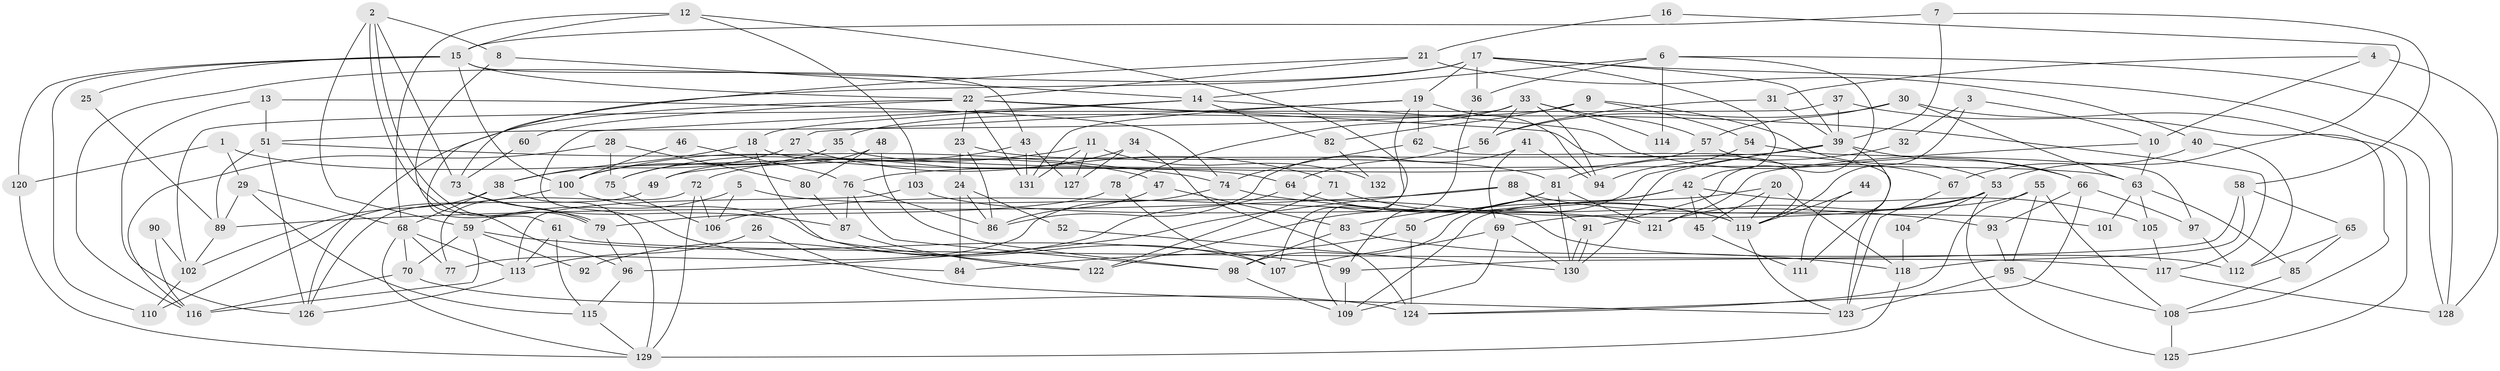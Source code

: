 // coarse degree distribution, {10: 0.023809523809523808, 17: 0.023809523809523808, 5: 0.16666666666666666, 3: 0.19047619047619047, 16: 0.023809523809523808, 13: 0.023809523809523808, 4: 0.11904761904761904, 9: 0.09523809523809523, 12: 0.023809523809523808, 23: 0.023809523809523808, 8: 0.047619047619047616, 7: 0.07142857142857142, 2: 0.07142857142857142, 6: 0.07142857142857142, 11: 0.023809523809523808}
// Generated by graph-tools (version 1.1) at 2025/18/03/04/25 18:18:30]
// undirected, 132 vertices, 264 edges
graph export_dot {
graph [start="1"]
  node [color=gray90,style=filled];
  1;
  2;
  3;
  4;
  5;
  6;
  7;
  8;
  9;
  10;
  11;
  12;
  13;
  14;
  15;
  16;
  17;
  18;
  19;
  20;
  21;
  22;
  23;
  24;
  25;
  26;
  27;
  28;
  29;
  30;
  31;
  32;
  33;
  34;
  35;
  36;
  37;
  38;
  39;
  40;
  41;
  42;
  43;
  44;
  45;
  46;
  47;
  48;
  49;
  50;
  51;
  52;
  53;
  54;
  55;
  56;
  57;
  58;
  59;
  60;
  61;
  62;
  63;
  64;
  65;
  66;
  67;
  68;
  69;
  70;
  71;
  72;
  73;
  74;
  75;
  76;
  77;
  78;
  79;
  80;
  81;
  82;
  83;
  84;
  85;
  86;
  87;
  88;
  89;
  90;
  91;
  92;
  93;
  94;
  95;
  96;
  97;
  98;
  99;
  100;
  101;
  102;
  103;
  104;
  105;
  106;
  107;
  108;
  109;
  110;
  111;
  112;
  113;
  114;
  115;
  116;
  117;
  118;
  119;
  120;
  121;
  122;
  123;
  124;
  125;
  126;
  127;
  128;
  129;
  130;
  131;
  132;
  1 -- 29;
  1 -- 47;
  1 -- 120;
  2 -- 73;
  2 -- 79;
  2 -- 79;
  2 -- 8;
  2 -- 59;
  3 -- 119;
  3 -- 10;
  3 -- 32;
  4 -- 10;
  4 -- 31;
  4 -- 128;
  5 -- 59;
  5 -- 112;
  5 -- 106;
  6 -- 14;
  6 -- 128;
  6 -- 36;
  6 -- 91;
  6 -- 114;
  7 -- 39;
  7 -- 58;
  7 -- 15;
  8 -- 96;
  8 -- 14;
  9 -- 53;
  9 -- 35;
  9 -- 54;
  9 -- 82;
  10 -- 121;
  10 -- 63;
  11 -- 127;
  11 -- 100;
  11 -- 131;
  11 -- 132;
  12 -- 68;
  12 -- 109;
  12 -- 15;
  12 -- 103;
  13 -- 126;
  13 -- 51;
  13 -- 74;
  14 -- 18;
  14 -- 66;
  14 -- 82;
  14 -- 84;
  15 -- 22;
  15 -- 25;
  15 -- 43;
  15 -- 100;
  15 -- 110;
  15 -- 120;
  16 -- 21;
  16 -- 53;
  17 -- 42;
  17 -- 39;
  17 -- 19;
  17 -- 36;
  17 -- 61;
  17 -- 116;
  17 -- 128;
  18 -- 122;
  18 -- 38;
  18 -- 64;
  19 -- 131;
  19 -- 27;
  19 -- 62;
  19 -- 94;
  19 -- 107;
  20 -- 109;
  20 -- 119;
  20 -- 45;
  20 -- 118;
  21 -- 40;
  21 -- 22;
  21 -- 73;
  22 -- 23;
  22 -- 60;
  22 -- 117;
  22 -- 119;
  22 -- 126;
  22 -- 131;
  23 -- 86;
  23 -- 81;
  23 -- 24;
  24 -- 84;
  24 -- 52;
  24 -- 86;
  25 -- 89;
  26 -- 123;
  26 -- 113;
  27 -- 38;
  27 -- 71;
  28 -- 75;
  28 -- 116;
  28 -- 80;
  29 -- 115;
  29 -- 68;
  29 -- 89;
  30 -- 125;
  30 -- 56;
  30 -- 57;
  30 -- 63;
  31 -- 39;
  31 -- 56;
  32 -- 81;
  33 -- 78;
  33 -- 51;
  33 -- 56;
  33 -- 57;
  33 -- 94;
  33 -- 114;
  34 -- 124;
  34 -- 72;
  34 -- 127;
  35 -- 100;
  35 -- 75;
  35 -- 63;
  36 -- 99;
  37 -- 102;
  37 -- 108;
  37 -- 39;
  38 -- 129;
  38 -- 68;
  38 -- 102;
  39 -- 130;
  39 -- 49;
  39 -- 50;
  39 -- 66;
  39 -- 111;
  40 -- 67;
  40 -- 112;
  41 -- 86;
  41 -- 94;
  41 -- 69;
  42 -- 98;
  42 -- 105;
  42 -- 45;
  42 -- 50;
  42 -- 119;
  43 -- 131;
  43 -- 75;
  43 -- 127;
  44 -- 119;
  44 -- 111;
  45 -- 111;
  46 -- 76;
  46 -- 100;
  47 -- 86;
  47 -- 83;
  48 -- 80;
  48 -- 98;
  48 -- 49;
  49 -- 126;
  50 -- 84;
  50 -- 124;
  51 -- 74;
  51 -- 126;
  51 -- 89;
  52 -- 130;
  53 -- 106;
  53 -- 121;
  53 -- 104;
  53 -- 125;
  54 -- 94;
  54 -- 97;
  55 -- 69;
  55 -- 124;
  55 -- 95;
  55 -- 108;
  56 -- 64;
  57 -- 67;
  57 -- 76;
  58 -- 118;
  58 -- 99;
  58 -- 65;
  59 -- 70;
  59 -- 92;
  59 -- 99;
  59 -- 116;
  60 -- 73;
  61 -- 117;
  61 -- 113;
  61 -- 115;
  62 -- 74;
  62 -- 123;
  63 -- 85;
  63 -- 101;
  63 -- 105;
  64 -- 119;
  64 -- 92;
  65 -- 85;
  65 -- 112;
  66 -- 93;
  66 -- 97;
  66 -- 124;
  67 -- 123;
  68 -- 70;
  68 -- 113;
  68 -- 77;
  68 -- 129;
  69 -- 107;
  69 -- 109;
  69 -- 130;
  70 -- 124;
  70 -- 116;
  71 -- 119;
  71 -- 122;
  72 -- 77;
  72 -- 129;
  72 -- 106;
  73 -- 79;
  73 -- 87;
  74 -- 93;
  74 -- 77;
  75 -- 106;
  76 -- 87;
  76 -- 86;
  76 -- 98;
  78 -- 79;
  78 -- 107;
  79 -- 96;
  80 -- 87;
  81 -- 83;
  81 -- 130;
  81 -- 121;
  81 -- 122;
  82 -- 132;
  83 -- 118;
  83 -- 98;
  85 -- 108;
  87 -- 122;
  88 -- 91;
  88 -- 89;
  88 -- 96;
  88 -- 101;
  89 -- 102;
  90 -- 116;
  90 -- 102;
  91 -- 130;
  91 -- 130;
  93 -- 95;
  95 -- 123;
  95 -- 108;
  96 -- 115;
  97 -- 112;
  98 -- 109;
  99 -- 109;
  100 -- 110;
  100 -- 107;
  102 -- 110;
  103 -- 113;
  103 -- 121;
  104 -- 118;
  105 -- 117;
  108 -- 125;
  113 -- 126;
  115 -- 129;
  117 -- 128;
  118 -- 129;
  119 -- 123;
  120 -- 129;
}
